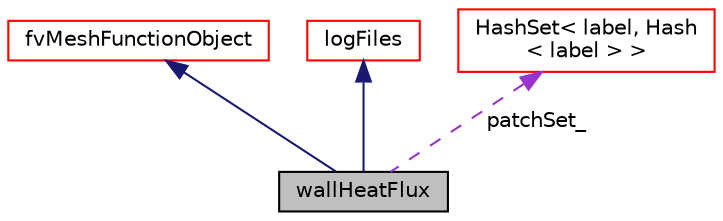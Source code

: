 digraph "wallHeatFlux"
{
  bgcolor="transparent";
  edge [fontname="Helvetica",fontsize="10",labelfontname="Helvetica",labelfontsize="10"];
  node [fontname="Helvetica",fontsize="10",shape=record];
  Node6 [label="wallHeatFlux",height=0.2,width=0.4,color="black", fillcolor="grey75", style="filled", fontcolor="black"];
  Node7 -> Node6 [dir="back",color="midnightblue",fontsize="10",style="solid",fontname="Helvetica"];
  Node7 [label="fvMeshFunctionObject",height=0.2,width=0.4,color="red",URL="$a23437.html",tooltip="Specialization of Foam::functionObject for an Foam::fvMesh, providing a reference to the Foam::fvMesh..."];
  Node55 -> Node6 [dir="back",color="midnightblue",fontsize="10",style="solid",fontname="Helvetica"];
  Node55 [label="logFiles",height=0.2,width=0.4,color="red",URL="$a27229.html",tooltip="functionObject base class for creating, maintaining and writing log files e.g. integrated of averaged..."];
  Node65 -> Node6 [dir="back",color="darkorchid3",fontsize="10",style="dashed",label=" patchSet_" ,fontname="Helvetica"];
  Node65 [label="HashSet\< label, Hash\l\< label \> \>",height=0.2,width=0.4,color="red",URL="$a26829.html"];
}
